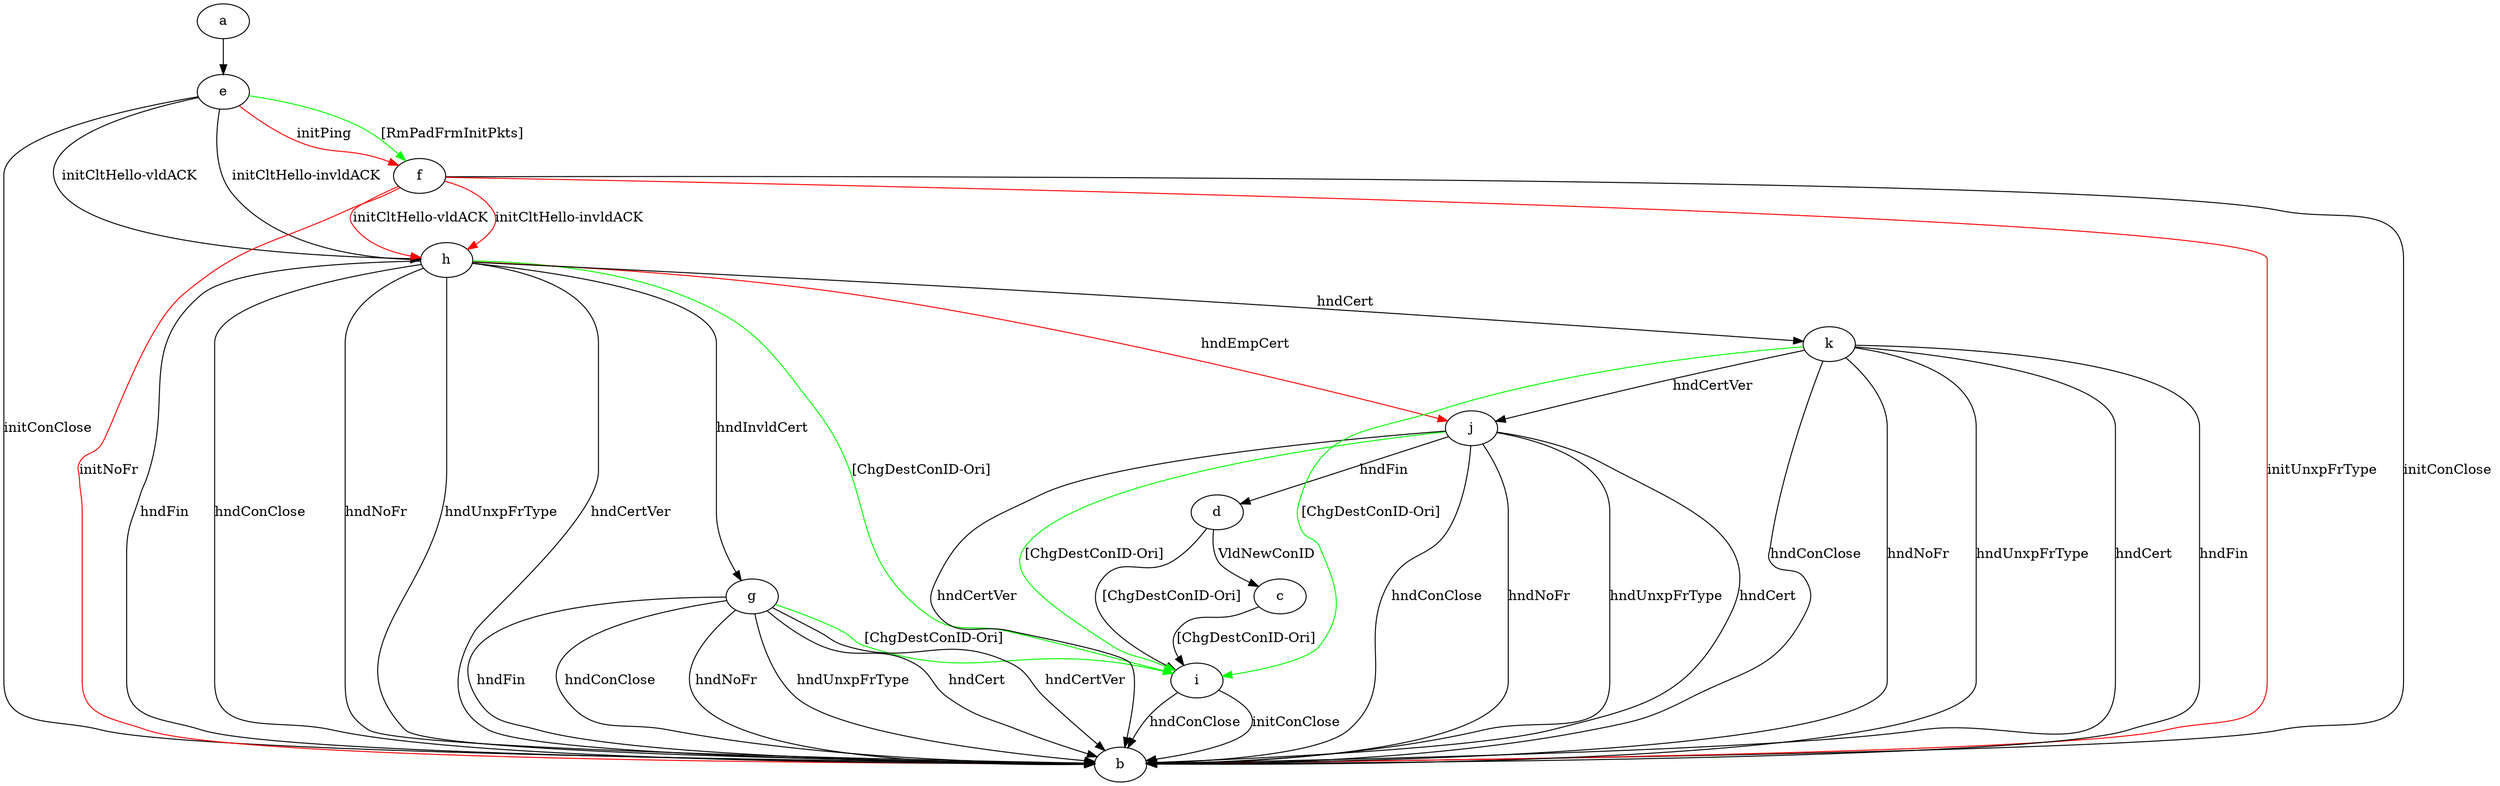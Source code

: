 digraph "" {
	a -> e	[key=0];
	c -> i	[key=0,
		label="[ChgDestConID-Ori] "];
	d -> c	[key=0,
		label="VldNewConID "];
	d -> i	[key=0,
		label="[ChgDestConID-Ori] "];
	e -> b	[key=0,
		label="initConClose "];
	e -> f	[key=0,
		color=green,
		label="[RmPadFrmInitPkts] "];
	e -> f	[key=1,
		color=red,
		label="initPing "];
	e -> h	[key=0,
		label="initCltHello-vldACK "];
	e -> h	[key=1,
		label="initCltHello-invldACK "];
	f -> b	[key=0,
		label="initConClose "];
	f -> b	[key=1,
		color=red,
		label="initNoFr "];
	f -> b	[key=2,
		color=red,
		label="initUnxpFrType "];
	f -> h	[key=0,
		color=red,
		label="initCltHello-vldACK "];
	f -> h	[key=1,
		color=red,
		label="initCltHello-invldACK "];
	g -> b	[key=0,
		label="hndFin "];
	g -> b	[key=1,
		label="hndConClose "];
	g -> b	[key=2,
		label="hndNoFr "];
	g -> b	[key=3,
		label="hndUnxpFrType "];
	g -> b	[key=4,
		label="hndCert "];
	g -> b	[key=5,
		label="hndCertVer "];
	g -> i	[key=0,
		color=green,
		label="[ChgDestConID-Ori] "];
	h -> b	[key=0,
		label="hndFin "];
	h -> b	[key=1,
		label="hndConClose "];
	h -> b	[key=2,
		label="hndNoFr "];
	h -> b	[key=3,
		label="hndUnxpFrType "];
	h -> b	[key=4,
		label="hndCertVer "];
	h -> g	[key=0,
		label="hndInvldCert "];
	h -> i	[key=0,
		color=green,
		label="[ChgDestConID-Ori] "];
	h -> j	[key=0,
		color=red,
		label="hndEmpCert "];
	h -> k	[key=0,
		label="hndCert "];
	i -> b	[key=0,
		label="initConClose "];
	i -> b	[key=1,
		label="hndConClose "];
	j -> b	[key=0,
		label="hndConClose "];
	j -> b	[key=1,
		label="hndNoFr "];
	j -> b	[key=2,
		label="hndUnxpFrType "];
	j -> b	[key=3,
		label="hndCert "];
	j -> b	[key=4,
		label="hndCertVer "];
	j -> d	[key=0,
		label="hndFin "];
	j -> i	[key=0,
		color=green,
		label="[ChgDestConID-Ori] "];
	k -> b	[key=0,
		label="hndFin "];
	k -> b	[key=1,
		label="hndConClose "];
	k -> b	[key=2,
		label="hndNoFr "];
	k -> b	[key=3,
		label="hndUnxpFrType "];
	k -> b	[key=4,
		label="hndCert "];
	k -> i	[key=0,
		color=green,
		label="[ChgDestConID-Ori] "];
	k -> j	[key=0,
		label="hndCertVer "];
}
